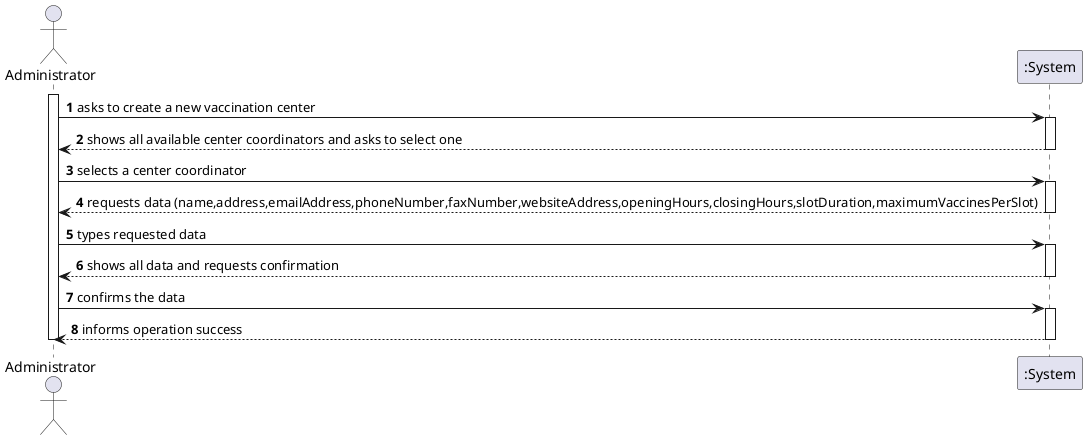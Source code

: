 @startuml US09_SSD_V2
autonumber
actor "Administrator" as Administrator

activate Administrator

Administrator -> ":System" : asks to create a new vaccination center
activate ":System"
":System" --> Administrator : shows all available center coordinators and asks to select one
deactivate ":System"

Administrator -> ":System" : selects a center coordinator
activate ":System"

":System" --> Administrator : requests data (name,address,emailAddress,phoneNumber,faxNumber,websiteAddress,openingHours,closingHours,slotDuration,maximumVaccinesPerSlot)
deactivate ":System"

Administrator -> ":System" : types requested data
activate ":System"

":System" --> Administrator : shows all data and requests confirmation
deactivate ":System"

Administrator -> ":System" : confirms the data
activate ":System"
":System" -->Administrator : informs operation success
deactivate ":System"

deactivate Administrator

@enduml